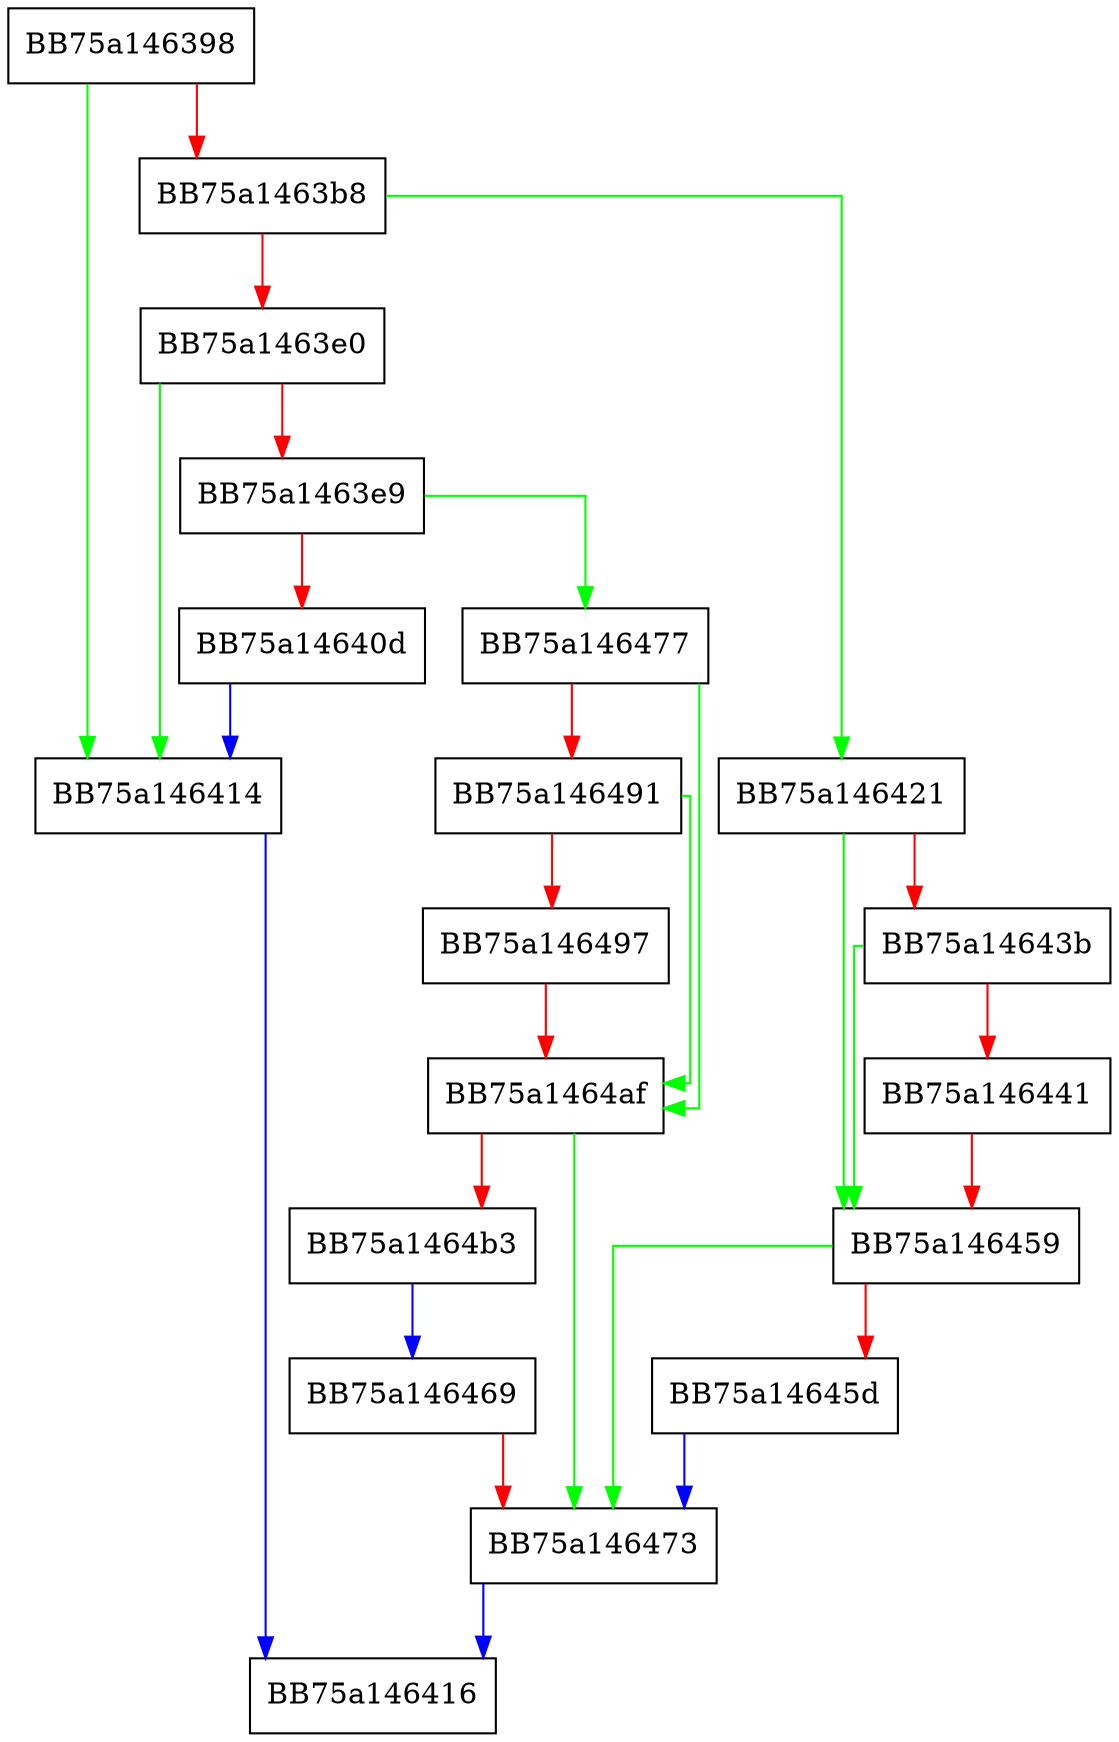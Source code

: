 digraph UtilLowerThreadMemoryPriority {
  node [shape="box"];
  graph [splines=ortho];
  BB75a146398 -> BB75a146414 [color="green"];
  BB75a146398 -> BB75a1463b8 [color="red"];
  BB75a1463b8 -> BB75a146421 [color="green"];
  BB75a1463b8 -> BB75a1463e0 [color="red"];
  BB75a1463e0 -> BB75a146414 [color="green"];
  BB75a1463e0 -> BB75a1463e9 [color="red"];
  BB75a1463e9 -> BB75a146477 [color="green"];
  BB75a1463e9 -> BB75a14640d [color="red"];
  BB75a14640d -> BB75a146414 [color="blue"];
  BB75a146414 -> BB75a146416 [color="blue"];
  BB75a146421 -> BB75a146459 [color="green"];
  BB75a146421 -> BB75a14643b [color="red"];
  BB75a14643b -> BB75a146459 [color="green"];
  BB75a14643b -> BB75a146441 [color="red"];
  BB75a146441 -> BB75a146459 [color="red"];
  BB75a146459 -> BB75a146473 [color="green"];
  BB75a146459 -> BB75a14645d [color="red"];
  BB75a14645d -> BB75a146473 [color="blue"];
  BB75a146469 -> BB75a146473 [color="red"];
  BB75a146473 -> BB75a146416 [color="blue"];
  BB75a146477 -> BB75a1464af [color="green"];
  BB75a146477 -> BB75a146491 [color="red"];
  BB75a146491 -> BB75a1464af [color="green"];
  BB75a146491 -> BB75a146497 [color="red"];
  BB75a146497 -> BB75a1464af [color="red"];
  BB75a1464af -> BB75a146473 [color="green"];
  BB75a1464af -> BB75a1464b3 [color="red"];
  BB75a1464b3 -> BB75a146469 [color="blue"];
}